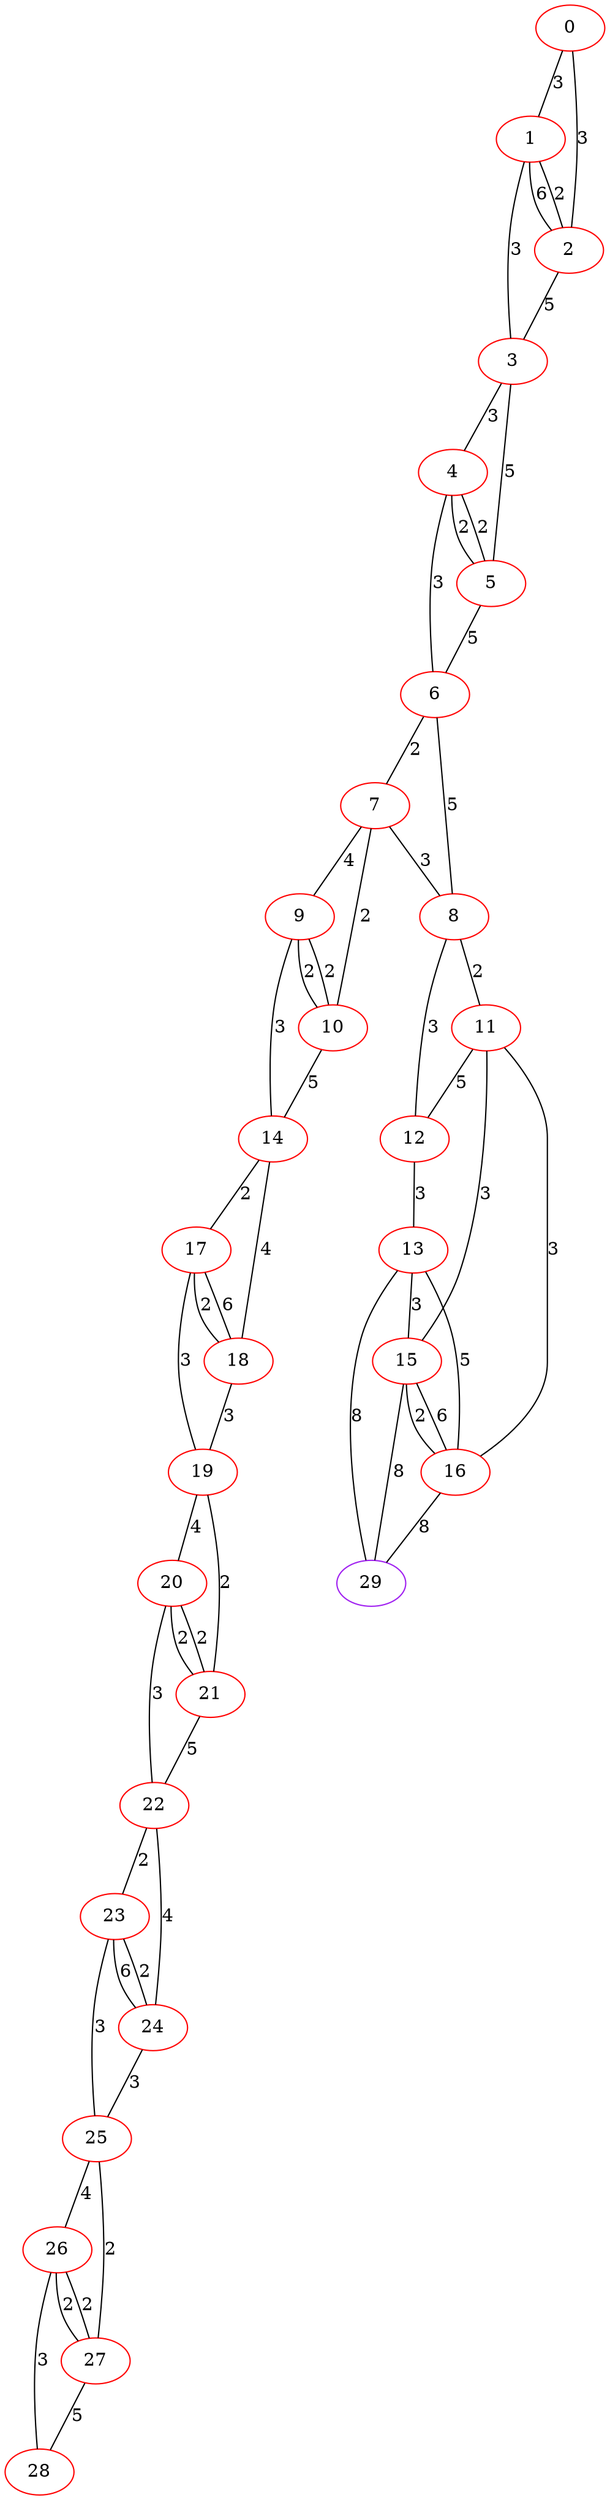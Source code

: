 graph "" {
0 [color=red, weight=1];
1 [color=red, weight=1];
2 [color=red, weight=1];
3 [color=red, weight=1];
4 [color=red, weight=1];
5 [color=red, weight=1];
6 [color=red, weight=1];
7 [color=red, weight=1];
8 [color=red, weight=1];
9 [color=red, weight=1];
10 [color=red, weight=1];
11 [color=red, weight=1];
12 [color=red, weight=1];
13 [color=red, weight=1];
14 [color=red, weight=1];
15 [color=red, weight=1];
16 [color=red, weight=1];
17 [color=red, weight=1];
18 [color=red, weight=1];
19 [color=red, weight=1];
20 [color=red, weight=1];
21 [color=red, weight=1];
22 [color=red, weight=1];
23 [color=red, weight=1];
24 [color=red, weight=1];
25 [color=red, weight=1];
26 [color=red, weight=1];
27 [color=red, weight=1];
28 [color=red, weight=1];
29 [color=purple, weight=4];
0 -- 1  [key=0, label=3];
0 -- 2  [key=0, label=3];
1 -- 2  [key=0, label=6];
1 -- 2  [key=1, label=2];
1 -- 3  [key=0, label=3];
2 -- 3  [key=0, label=5];
3 -- 4  [key=0, label=3];
3 -- 5  [key=0, label=5];
4 -- 5  [key=0, label=2];
4 -- 5  [key=1, label=2];
4 -- 6  [key=0, label=3];
5 -- 6  [key=0, label=5];
6 -- 8  [key=0, label=5];
6 -- 7  [key=0, label=2];
7 -- 8  [key=0, label=3];
7 -- 9  [key=0, label=4];
7 -- 10  [key=0, label=2];
8 -- 11  [key=0, label=2];
8 -- 12  [key=0, label=3];
9 -- 10  [key=0, label=2];
9 -- 10  [key=1, label=2];
9 -- 14  [key=0, label=3];
10 -- 14  [key=0, label=5];
11 -- 16  [key=0, label=3];
11 -- 12  [key=0, label=5];
11 -- 15  [key=0, label=3];
12 -- 13  [key=0, label=3];
13 -- 16  [key=0, label=5];
13 -- 29  [key=0, label=8];
13 -- 15  [key=0, label=3];
14 -- 18  [key=0, label=4];
14 -- 17  [key=0, label=2];
15 -- 16  [key=0, label=2];
15 -- 16  [key=1, label=6];
15 -- 29  [key=0, label=8];
16 -- 29  [key=0, label=8];
17 -- 18  [key=0, label=6];
17 -- 18  [key=1, label=2];
17 -- 19  [key=0, label=3];
18 -- 19  [key=0, label=3];
19 -- 20  [key=0, label=4];
19 -- 21  [key=0, label=2];
20 -- 21  [key=0, label=2];
20 -- 21  [key=1, label=2];
20 -- 22  [key=0, label=3];
21 -- 22  [key=0, label=5];
22 -- 24  [key=0, label=4];
22 -- 23  [key=0, label=2];
23 -- 24  [key=0, label=6];
23 -- 24  [key=1, label=2];
23 -- 25  [key=0, label=3];
24 -- 25  [key=0, label=3];
25 -- 26  [key=0, label=4];
25 -- 27  [key=0, label=2];
26 -- 27  [key=0, label=2];
26 -- 27  [key=1, label=2];
26 -- 28  [key=0, label=3];
27 -- 28  [key=0, label=5];
}
